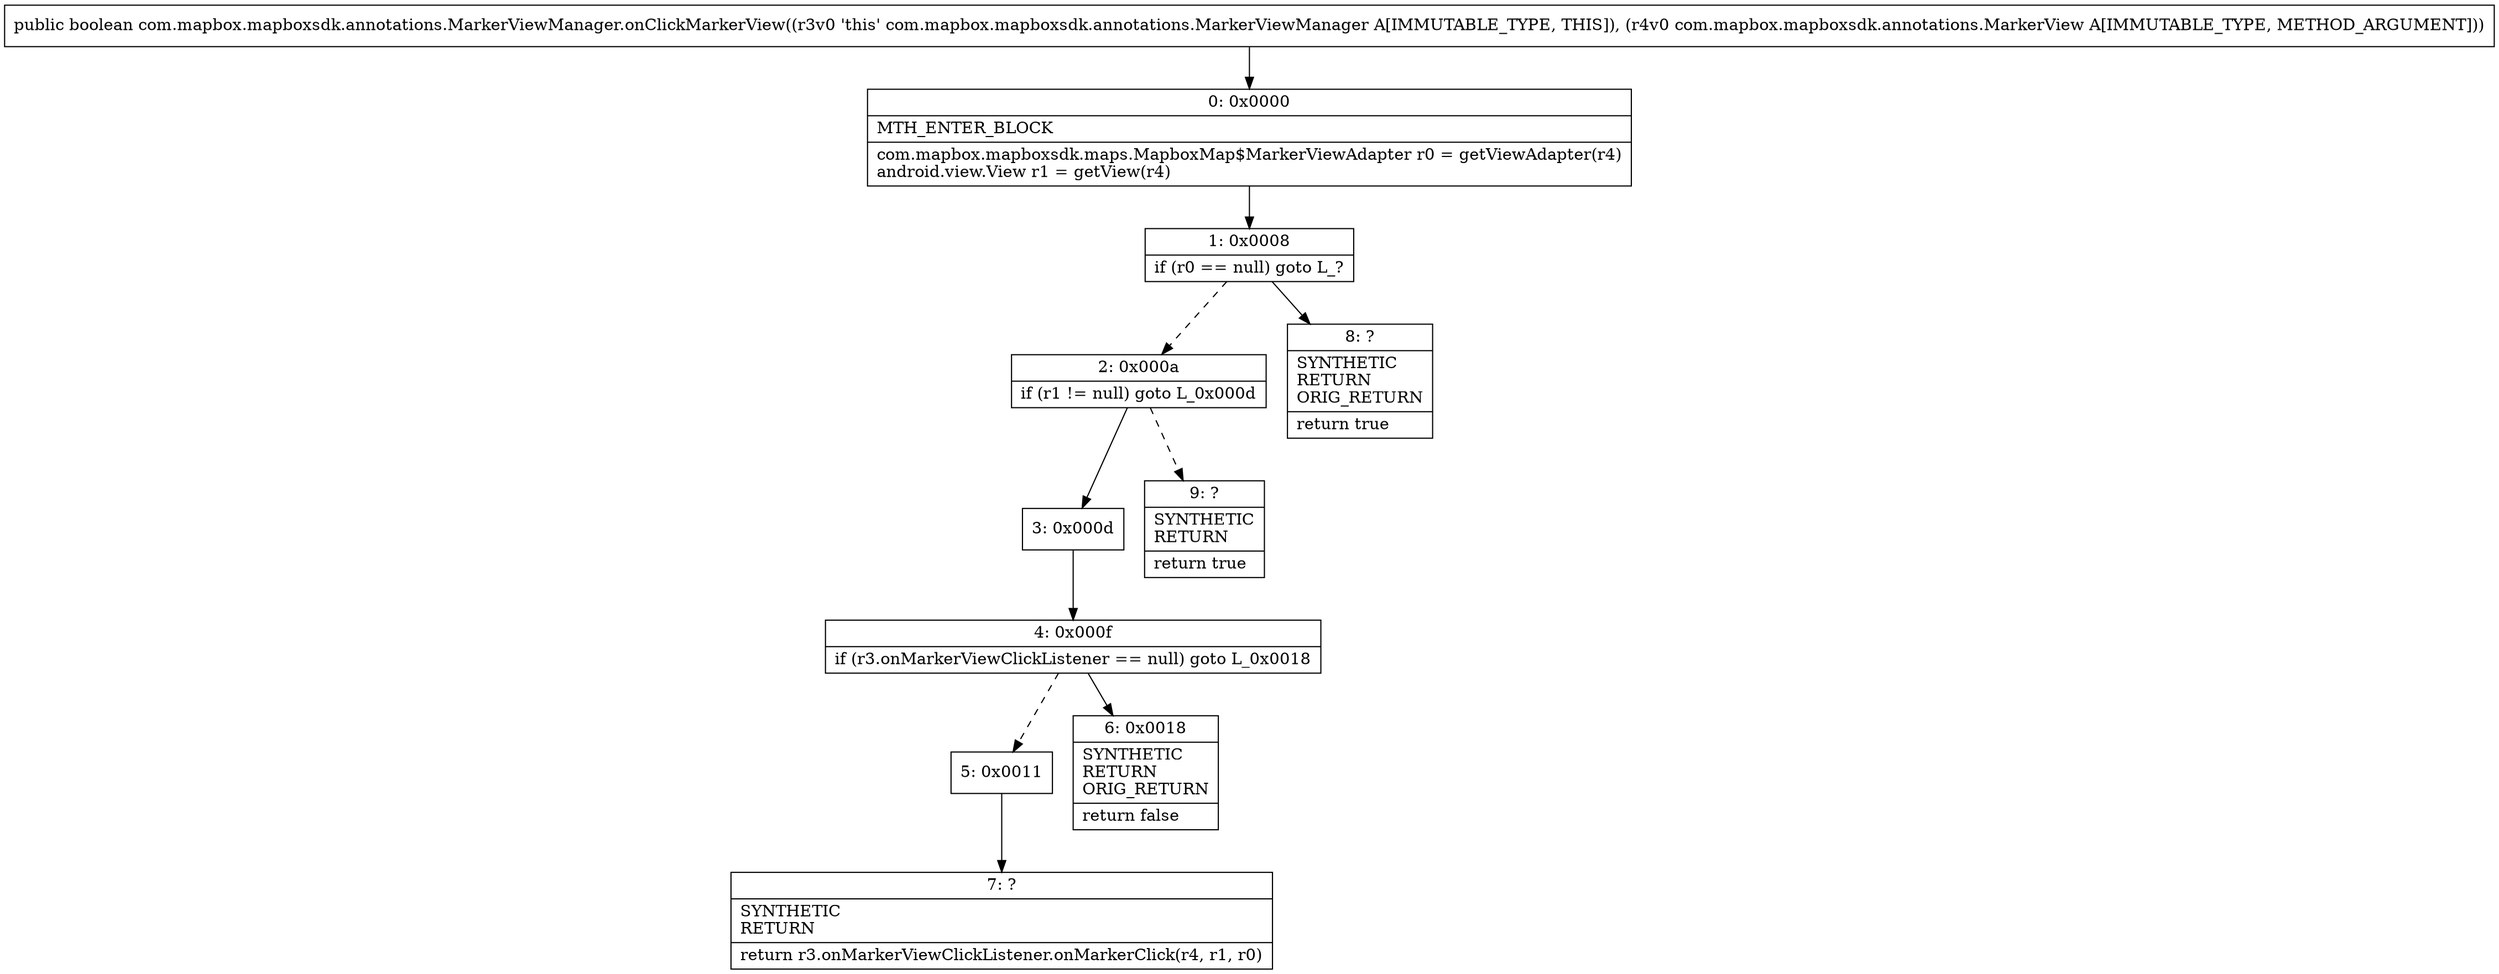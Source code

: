 digraph "CFG forcom.mapbox.mapboxsdk.annotations.MarkerViewManager.onClickMarkerView(Lcom\/mapbox\/mapboxsdk\/annotations\/MarkerView;)Z" {
Node_0 [shape=record,label="{0\:\ 0x0000|MTH_ENTER_BLOCK\l|com.mapbox.mapboxsdk.maps.MapboxMap$MarkerViewAdapter r0 = getViewAdapter(r4)\landroid.view.View r1 = getView(r4)\l}"];
Node_1 [shape=record,label="{1\:\ 0x0008|if (r0 == null) goto L_?\l}"];
Node_2 [shape=record,label="{2\:\ 0x000a|if (r1 != null) goto L_0x000d\l}"];
Node_3 [shape=record,label="{3\:\ 0x000d}"];
Node_4 [shape=record,label="{4\:\ 0x000f|if (r3.onMarkerViewClickListener == null) goto L_0x0018\l}"];
Node_5 [shape=record,label="{5\:\ 0x0011}"];
Node_6 [shape=record,label="{6\:\ 0x0018|SYNTHETIC\lRETURN\lORIG_RETURN\l|return false\l}"];
Node_7 [shape=record,label="{7\:\ ?|SYNTHETIC\lRETURN\l|return r3.onMarkerViewClickListener.onMarkerClick(r4, r1, r0)\l}"];
Node_8 [shape=record,label="{8\:\ ?|SYNTHETIC\lRETURN\lORIG_RETURN\l|return true\l}"];
Node_9 [shape=record,label="{9\:\ ?|SYNTHETIC\lRETURN\l|return true\l}"];
MethodNode[shape=record,label="{public boolean com.mapbox.mapboxsdk.annotations.MarkerViewManager.onClickMarkerView((r3v0 'this' com.mapbox.mapboxsdk.annotations.MarkerViewManager A[IMMUTABLE_TYPE, THIS]), (r4v0 com.mapbox.mapboxsdk.annotations.MarkerView A[IMMUTABLE_TYPE, METHOD_ARGUMENT])) }"];
MethodNode -> Node_0;
Node_0 -> Node_1;
Node_1 -> Node_2[style=dashed];
Node_1 -> Node_8;
Node_2 -> Node_3;
Node_2 -> Node_9[style=dashed];
Node_3 -> Node_4;
Node_4 -> Node_5[style=dashed];
Node_4 -> Node_6;
Node_5 -> Node_7;
}

